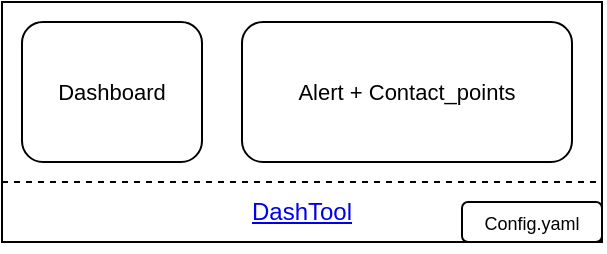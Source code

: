 <mxfile version="24.7.7">
  <diagram name="第 1 页" id="fWNnaJhq76tSm6XB1aWO">
    <mxGraphModel dx="1246" dy="616" grid="1" gridSize="10" guides="1" tooltips="1" connect="1" arrows="1" fold="1" page="1" pageScale="1" pageWidth="1169" pageHeight="1654" math="0" shadow="0">
      <root>
        <mxCell id="0" />
        <mxCell id="1" parent="0" />
        <mxCell id="nmUOTvEDm5lJNUOss9-g-1" value="" style="rounded=0;whiteSpace=wrap;html=1;" vertex="1" parent="1">
          <mxGeometry x="330" y="340" width="300" height="120" as="geometry" />
        </mxCell>
        <mxCell id="nmUOTvEDm5lJNUOss9-g-5" value="&lt;a href=&quot;https://sqbu-github.cisco.com/WebExSquared/dash-tool&quot;&gt;DashTool&lt;/a&gt;" style="text;html=1;align=center;verticalAlign=middle;whiteSpace=wrap;rounded=0;" vertex="1" parent="1">
          <mxGeometry x="450" y="430" width="60" height="30" as="geometry" />
        </mxCell>
        <mxCell id="nmUOTvEDm5lJNUOss9-g-7" value="" style="rounded=1;whiteSpace=wrap;html=1;" vertex="1" parent="1">
          <mxGeometry x="560" y="440" width="70" height="20" as="geometry" />
        </mxCell>
        <mxCell id="nmUOTvEDm5lJNUOss9-g-8" value="&lt;font style=&quot;font-size: 9px;&quot;&gt;Config.yaml&lt;/font&gt;" style="text;html=1;align=center;verticalAlign=middle;whiteSpace=wrap;rounded=0;" vertex="1" parent="1">
          <mxGeometry x="565" y="435" width="60" height="30" as="geometry" />
        </mxCell>
        <mxCell id="nmUOTvEDm5lJNUOss9-g-14" value="" style="endArrow=none;dashed=1;html=1;rounded=0;strokeColor=default;align=center;verticalAlign=middle;fontFamily=Helvetica;fontSize=11;fontColor=default;labelBackgroundColor=default;entryX=1;entryY=0.75;entryDx=0;entryDy=0;exitX=0;exitY=0.75;exitDx=0;exitDy=0;" edge="1" parent="1" source="nmUOTvEDm5lJNUOss9-g-1" target="nmUOTvEDm5lJNUOss9-g-1">
          <mxGeometry width="50" height="50" relative="1" as="geometry">
            <mxPoint x="330" y="440" as="sourcePoint" />
            <mxPoint x="380" y="390" as="targetPoint" />
          </mxGeometry>
        </mxCell>
        <mxCell id="nmUOTvEDm5lJNUOss9-g-15" value="Dashboard" style="rounded=1;whiteSpace=wrap;html=1;fontFamily=Helvetica;fontSize=11;fontColor=default;labelBackgroundColor=default;" vertex="1" parent="1">
          <mxGeometry x="340" y="350" width="90" height="70" as="geometry" />
        </mxCell>
        <mxCell id="nmUOTvEDm5lJNUOss9-g-16" value="Alert + Contact_points" style="rounded=1;whiteSpace=wrap;html=1;fontFamily=Helvetica;fontSize=11;fontColor=default;labelBackgroundColor=default;" vertex="1" parent="1">
          <mxGeometry x="450" y="350" width="165" height="70" as="geometry" />
        </mxCell>
      </root>
    </mxGraphModel>
  </diagram>
</mxfile>
